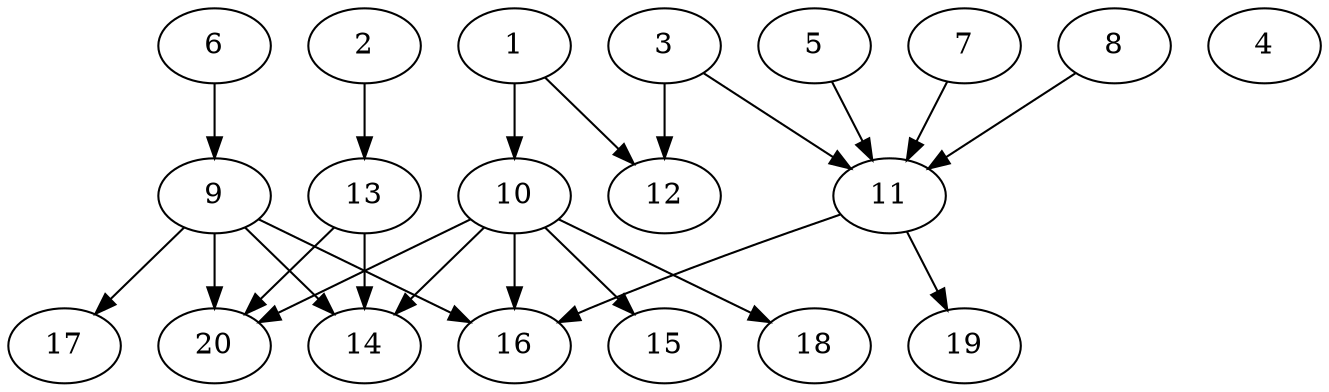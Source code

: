 // DAG automatically generated by daggen at Wed Jul 24 21:27:05 2019
// ./daggen --dot -n 20 --ccr 0.4 --fat 0.7 --regular 0.5 --density 0.5 --mindata 5242880 --maxdata 52428800 
digraph G {
  1 [size="81410560", alpha="0.05", expect_size="32564224"] 
  1 -> 10 [size ="32564224"]
  1 -> 12 [size ="32564224"]
  2 [size="13614080", alpha="0.18", expect_size="5445632"] 
  2 -> 13 [size ="5445632"]
  3 [size="88829440", alpha="0.15", expect_size="35531776"] 
  3 -> 11 [size ="35531776"]
  3 -> 12 [size ="35531776"]
  4 [size="36628480", alpha="0.10", expect_size="14651392"] 
  5 [size="76958720", alpha="0.12", expect_size="30783488"] 
  5 -> 11 [size ="30783488"]
  6 [size="126264320", alpha="0.03", expect_size="50505728"] 
  6 -> 9 [size ="50505728"]
  7 [size="74007040", alpha="0.00", expect_size="29602816"] 
  7 -> 11 [size ="29602816"]
  8 [size="51568640", alpha="0.17", expect_size="20627456"] 
  8 -> 11 [size ="20627456"]
  9 [size="90964480", alpha="0.07", expect_size="36385792"] 
  9 -> 14 [size ="36385792"]
  9 -> 16 [size ="36385792"]
  9 -> 17 [size ="36385792"]
  9 -> 20 [size ="36385792"]
  10 [size="129500160", alpha="0.11", expect_size="51800064"] 
  10 -> 14 [size ="51800064"]
  10 -> 15 [size ="51800064"]
  10 -> 16 [size ="51800064"]
  10 -> 18 [size ="51800064"]
  10 -> 20 [size ="51800064"]
  11 [size="103979520", alpha="0.00", expect_size="41591808"] 
  11 -> 16 [size ="41591808"]
  11 -> 19 [size ="41591808"]
  12 [size="13194240", alpha="0.19", expect_size="5277696"] 
  13 [size="122227200", alpha="0.04", expect_size="48890880"] 
  13 -> 14 [size ="48890880"]
  13 -> 20 [size ="48890880"]
  14 [size="91694080", alpha="0.06", expect_size="36677632"] 
  15 [size="31175680", alpha="0.13", expect_size="12470272"] 
  16 [size="99980800", alpha="0.14", expect_size="39992320"] 
  17 [size="120378880", alpha="0.13", expect_size="48151552"] 
  18 [size="121459200", alpha="0.17", expect_size="48583680"] 
  19 [size="101181440", alpha="0.04", expect_size="40472576"] 
  20 [size="26286080", alpha="0.03", expect_size="10514432"] 
}
